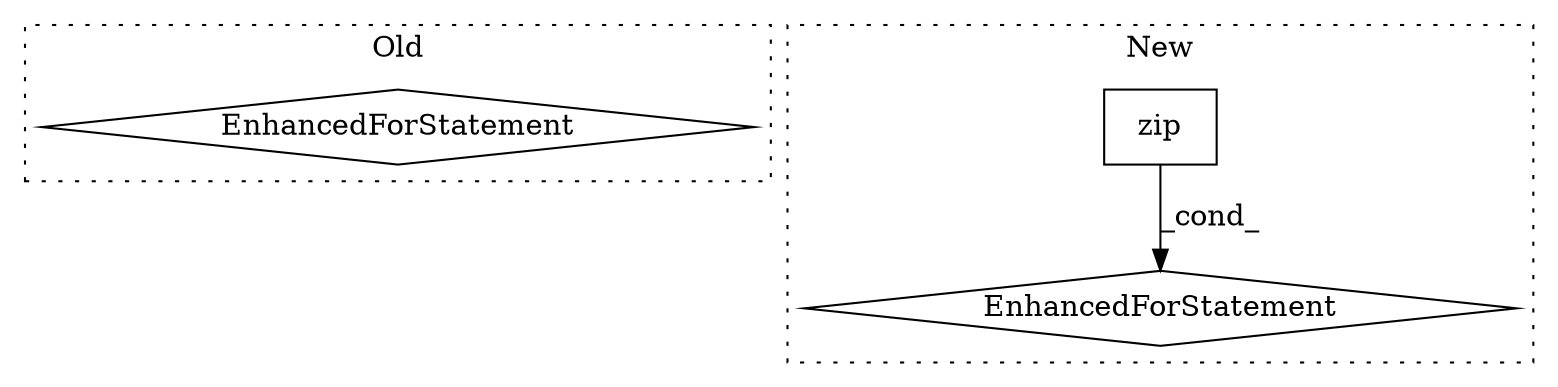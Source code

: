 digraph G {
subgraph cluster0 {
1 [label="EnhancedForStatement" a="70" s="3340,3439" l="61,2" shape="diamond"];
label = "Old";
style="dotted";
}
subgraph cluster1 {
2 [label="zip" a="32" s="3395,3447" l="4,1" shape="box"];
3 [label="EnhancedForStatement" a="70" s="3285,3448" l="90,2" shape="diamond"];
label = "New";
style="dotted";
}
2 -> 3 [label="_cond_"];
}